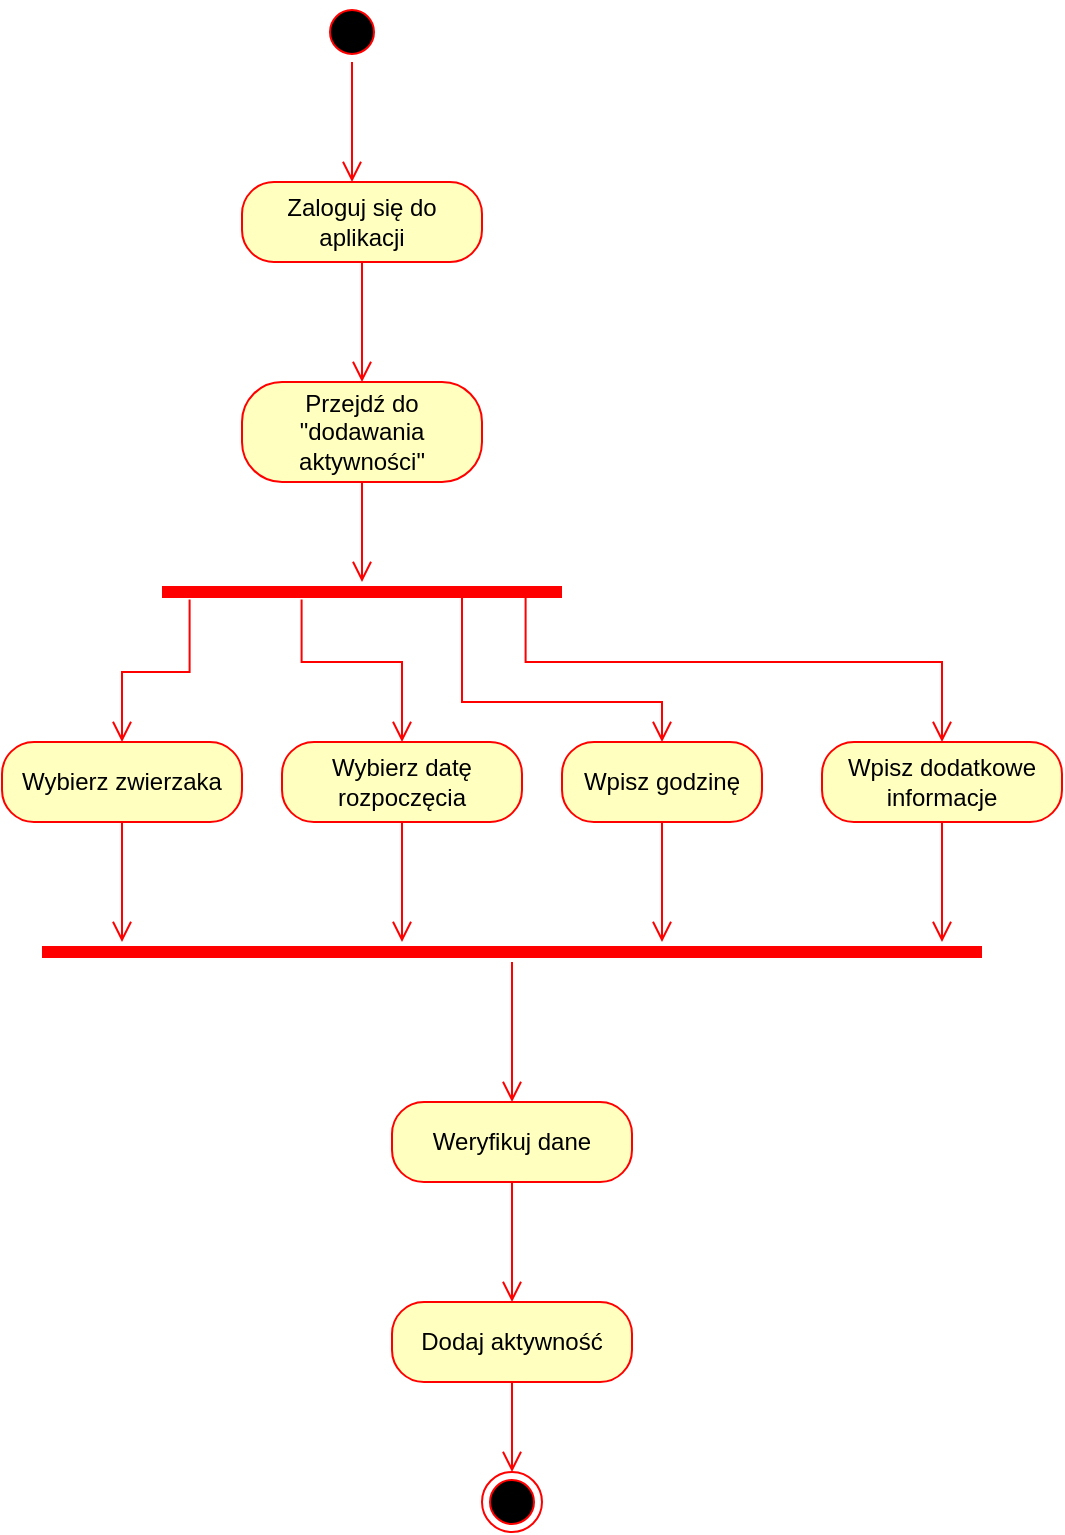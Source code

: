 <mxfile version="20.8.10" type="device"><diagram name="Strona-1" id="cdzaKvCzHL22RZzxiaLT"><mxGraphModel dx="868" dy="1022" grid="1" gridSize="10" guides="1" tooltips="1" connect="1" arrows="1" fold="1" page="1" pageScale="1" pageWidth="827" pageHeight="1169" math="0" shadow="0"><root><mxCell id="0"/><mxCell id="1" parent="0"/><mxCell id="XhdKppfX1pazZx_GjIw_-1" value="" style="ellipse;html=1;shape=startState;fillColor=#000000;strokeColor=#ff0000;" vertex="1" parent="1"><mxGeometry x="290" y="10" width="30" height="30" as="geometry"/></mxCell><mxCell id="XhdKppfX1pazZx_GjIw_-2" value="" style="edgeStyle=orthogonalEdgeStyle;html=1;verticalAlign=bottom;endArrow=open;endSize=8;strokeColor=#ff0000;rounded=0;" edge="1" source="XhdKppfX1pazZx_GjIw_-1" parent="1"><mxGeometry relative="1" as="geometry"><mxPoint x="305" y="100" as="targetPoint"/></mxGeometry></mxCell><mxCell id="XhdKppfX1pazZx_GjIw_-3" value="Zaloguj się do aplikacji" style="rounded=1;whiteSpace=wrap;html=1;arcSize=40;fontColor=#000000;fillColor=#ffffc0;strokeColor=#ff0000;" vertex="1" parent="1"><mxGeometry x="250" y="100" width="120" height="40" as="geometry"/></mxCell><mxCell id="XhdKppfX1pazZx_GjIw_-4" value="" style="edgeStyle=orthogonalEdgeStyle;html=1;verticalAlign=bottom;endArrow=open;endSize=8;strokeColor=#ff0000;rounded=0;" edge="1" source="XhdKppfX1pazZx_GjIw_-3" parent="1"><mxGeometry relative="1" as="geometry"><mxPoint x="310" y="200" as="targetPoint"/></mxGeometry></mxCell><mxCell id="XhdKppfX1pazZx_GjIw_-5" value="Przejdź do &quot;dodawania aktywności&quot;" style="rounded=1;whiteSpace=wrap;html=1;arcSize=40;fontColor=#000000;fillColor=#ffffc0;strokeColor=#ff0000;" vertex="1" parent="1"><mxGeometry x="250" y="200" width="120" height="50" as="geometry"/></mxCell><mxCell id="XhdKppfX1pazZx_GjIw_-6" value="" style="edgeStyle=orthogonalEdgeStyle;html=1;verticalAlign=bottom;endArrow=open;endSize=8;strokeColor=#ff0000;rounded=0;" edge="1" source="XhdKppfX1pazZx_GjIw_-5" parent="1"><mxGeometry relative="1" as="geometry"><mxPoint x="310" y="300" as="targetPoint"/></mxGeometry></mxCell><mxCell id="XhdKppfX1pazZx_GjIw_-9" value="" style="shape=line;html=1;strokeWidth=6;strokeColor=#ff0000;" vertex="1" parent="1"><mxGeometry x="210" y="300" width="200" height="10" as="geometry"/></mxCell><mxCell id="XhdKppfX1pazZx_GjIw_-10" value="" style="edgeStyle=orthogonalEdgeStyle;html=1;verticalAlign=bottom;endArrow=open;endSize=8;strokeColor=#ff0000;rounded=0;exitX=0.069;exitY=0.88;exitDx=0;exitDy=0;exitPerimeter=0;entryX=0.5;entryY=0;entryDx=0;entryDy=0;" edge="1" source="XhdKppfX1pazZx_GjIw_-9" parent="1" target="XhdKppfX1pazZx_GjIw_-11"><mxGeometry relative="1" as="geometry"><mxPoint x="310" y="380" as="targetPoint"/></mxGeometry></mxCell><mxCell id="XhdKppfX1pazZx_GjIw_-11" value="Wybierz zwierzaka" style="rounded=1;whiteSpace=wrap;html=1;arcSize=40;fontColor=#000000;fillColor=#ffffc0;strokeColor=#ff0000;" vertex="1" parent="1"><mxGeometry x="130" y="380" width="120" height="40" as="geometry"/></mxCell><mxCell id="XhdKppfX1pazZx_GjIw_-12" value="" style="edgeStyle=orthogonalEdgeStyle;html=1;verticalAlign=bottom;endArrow=open;endSize=8;strokeColor=#ff0000;rounded=0;" edge="1" source="XhdKppfX1pazZx_GjIw_-11" parent="1"><mxGeometry relative="1" as="geometry"><mxPoint x="190" y="480" as="targetPoint"/></mxGeometry></mxCell><mxCell id="XhdKppfX1pazZx_GjIw_-13" value="Wybierz datę rozpoczęcia" style="rounded=1;whiteSpace=wrap;html=1;arcSize=40;fontColor=#000000;fillColor=#ffffc0;strokeColor=#ff0000;" vertex="1" parent="1"><mxGeometry x="270" y="380" width="120" height="40" as="geometry"/></mxCell><mxCell id="XhdKppfX1pazZx_GjIw_-14" value="" style="edgeStyle=orthogonalEdgeStyle;html=1;verticalAlign=bottom;endArrow=open;endSize=8;strokeColor=#ff0000;rounded=0;" edge="1" source="XhdKppfX1pazZx_GjIw_-13" parent="1"><mxGeometry relative="1" as="geometry"><mxPoint x="330" y="480" as="targetPoint"/></mxGeometry></mxCell><mxCell id="XhdKppfX1pazZx_GjIw_-15" value="Wpisz godzinę" style="rounded=1;whiteSpace=wrap;html=1;arcSize=40;fontColor=#000000;fillColor=#ffffc0;strokeColor=#ff0000;" vertex="1" parent="1"><mxGeometry x="410" y="380" width="100" height="40" as="geometry"/></mxCell><mxCell id="XhdKppfX1pazZx_GjIw_-16" value="" style="edgeStyle=orthogonalEdgeStyle;html=1;verticalAlign=bottom;endArrow=open;endSize=8;strokeColor=#ff0000;rounded=0;" edge="1" source="XhdKppfX1pazZx_GjIw_-15" parent="1"><mxGeometry relative="1" as="geometry"><mxPoint x="460" y="480" as="targetPoint"/><Array as="points"><mxPoint x="460" y="480"/></Array></mxGeometry></mxCell><mxCell id="XhdKppfX1pazZx_GjIw_-17" value="Wpisz dodatkowe informacje" style="rounded=1;whiteSpace=wrap;html=1;arcSize=40;fontColor=#000000;fillColor=#ffffc0;strokeColor=#ff0000;" vertex="1" parent="1"><mxGeometry x="540" y="380" width="120" height="40" as="geometry"/></mxCell><mxCell id="XhdKppfX1pazZx_GjIw_-18" value="" style="edgeStyle=orthogonalEdgeStyle;html=1;verticalAlign=bottom;endArrow=open;endSize=8;strokeColor=#ff0000;rounded=0;" edge="1" source="XhdKppfX1pazZx_GjIw_-17" parent="1"><mxGeometry relative="1" as="geometry"><mxPoint x="600" y="480" as="targetPoint"/></mxGeometry></mxCell><mxCell id="XhdKppfX1pazZx_GjIw_-19" value="" style="edgeStyle=orthogonalEdgeStyle;html=1;verticalAlign=bottom;endArrow=open;endSize=8;strokeColor=#ff0000;rounded=0;exitX=0.909;exitY=0.64;exitDx=0;exitDy=0;exitPerimeter=0;entryX=0.5;entryY=0;entryDx=0;entryDy=0;" edge="1" parent="1" source="XhdKppfX1pazZx_GjIw_-9" target="XhdKppfX1pazZx_GjIw_-17"><mxGeometry relative="1" as="geometry"><mxPoint x="200" y="390" as="targetPoint"/><mxPoint x="233.8" y="318.8" as="sourcePoint"/><Array as="points"><mxPoint x="392" y="340"/><mxPoint x="600" y="340"/></Array></mxGeometry></mxCell><mxCell id="XhdKppfX1pazZx_GjIw_-20" value="" style="edgeStyle=orthogonalEdgeStyle;html=1;verticalAlign=bottom;endArrow=open;endSize=8;strokeColor=#ff0000;rounded=0;exitX=0.75;exitY=0.5;exitDx=0;exitDy=0;exitPerimeter=0;entryX=0.5;entryY=0;entryDx=0;entryDy=0;" edge="1" parent="1" source="XhdKppfX1pazZx_GjIw_-9" target="XhdKppfX1pazZx_GjIw_-15"><mxGeometry relative="1" as="geometry"><mxPoint x="200" y="390" as="targetPoint"/><mxPoint x="233.8" y="318.8" as="sourcePoint"/><Array as="points"><mxPoint x="360" y="360"/><mxPoint x="460" y="360"/></Array></mxGeometry></mxCell><mxCell id="XhdKppfX1pazZx_GjIw_-21" value="" style="edgeStyle=orthogonalEdgeStyle;html=1;verticalAlign=bottom;endArrow=open;endSize=8;strokeColor=#ff0000;rounded=0;exitX=0.349;exitY=0.88;exitDx=0;exitDy=0;exitPerimeter=0;entryX=0.5;entryY=0;entryDx=0;entryDy=0;" edge="1" parent="1" source="XhdKppfX1pazZx_GjIw_-9" target="XhdKppfX1pazZx_GjIw_-13"><mxGeometry relative="1" as="geometry"><mxPoint x="480" y="390" as="targetPoint"/><mxPoint x="370" y="315" as="sourcePoint"/><Array as="points"><mxPoint x="280" y="340"/><mxPoint x="330" y="340"/></Array></mxGeometry></mxCell><mxCell id="XhdKppfX1pazZx_GjIw_-22" value="" style="shape=line;html=1;strokeWidth=6;strokeColor=#ff0000;" vertex="1" parent="1"><mxGeometry x="150" y="480" width="470" height="10" as="geometry"/></mxCell><mxCell id="XhdKppfX1pazZx_GjIw_-23" value="" style="edgeStyle=orthogonalEdgeStyle;html=1;verticalAlign=bottom;endArrow=open;endSize=8;strokeColor=#ff0000;rounded=0;" edge="1" source="XhdKppfX1pazZx_GjIw_-22" parent="1"><mxGeometry relative="1" as="geometry"><mxPoint x="385" y="560" as="targetPoint"/><Array as="points"><mxPoint x="385" y="560"/></Array></mxGeometry></mxCell><mxCell id="XhdKppfX1pazZx_GjIw_-24" value="Weryfikuj dane" style="rounded=1;whiteSpace=wrap;html=1;arcSize=40;fontColor=#000000;fillColor=#ffffc0;strokeColor=#ff0000;" vertex="1" parent="1"><mxGeometry x="325" y="560" width="120" height="40" as="geometry"/></mxCell><mxCell id="XhdKppfX1pazZx_GjIw_-25" value="" style="edgeStyle=orthogonalEdgeStyle;html=1;verticalAlign=bottom;endArrow=open;endSize=8;strokeColor=#ff0000;rounded=0;" edge="1" source="XhdKppfX1pazZx_GjIw_-24" parent="1"><mxGeometry relative="1" as="geometry"><mxPoint x="385" y="660" as="targetPoint"/></mxGeometry></mxCell><mxCell id="XhdKppfX1pazZx_GjIw_-26" value="Dodaj aktywność" style="rounded=1;whiteSpace=wrap;html=1;arcSize=40;fontColor=#000000;fillColor=#ffffc0;strokeColor=#ff0000;" vertex="1" parent="1"><mxGeometry x="325" y="660" width="120" height="40" as="geometry"/></mxCell><mxCell id="XhdKppfX1pazZx_GjIw_-27" value="" style="edgeStyle=orthogonalEdgeStyle;html=1;verticalAlign=bottom;endArrow=open;endSize=8;strokeColor=#ff0000;rounded=0;" edge="1" source="XhdKppfX1pazZx_GjIw_-26" parent="1" target="XhdKppfX1pazZx_GjIw_-28"><mxGeometry relative="1" as="geometry"><mxPoint x="385" y="760" as="targetPoint"/></mxGeometry></mxCell><mxCell id="XhdKppfX1pazZx_GjIw_-28" value="" style="ellipse;html=1;shape=endState;fillColor=#000000;strokeColor=#ff0000;" vertex="1" parent="1"><mxGeometry x="370" y="745.0" width="30" height="30" as="geometry"/></mxCell></root></mxGraphModel></diagram></mxfile>
